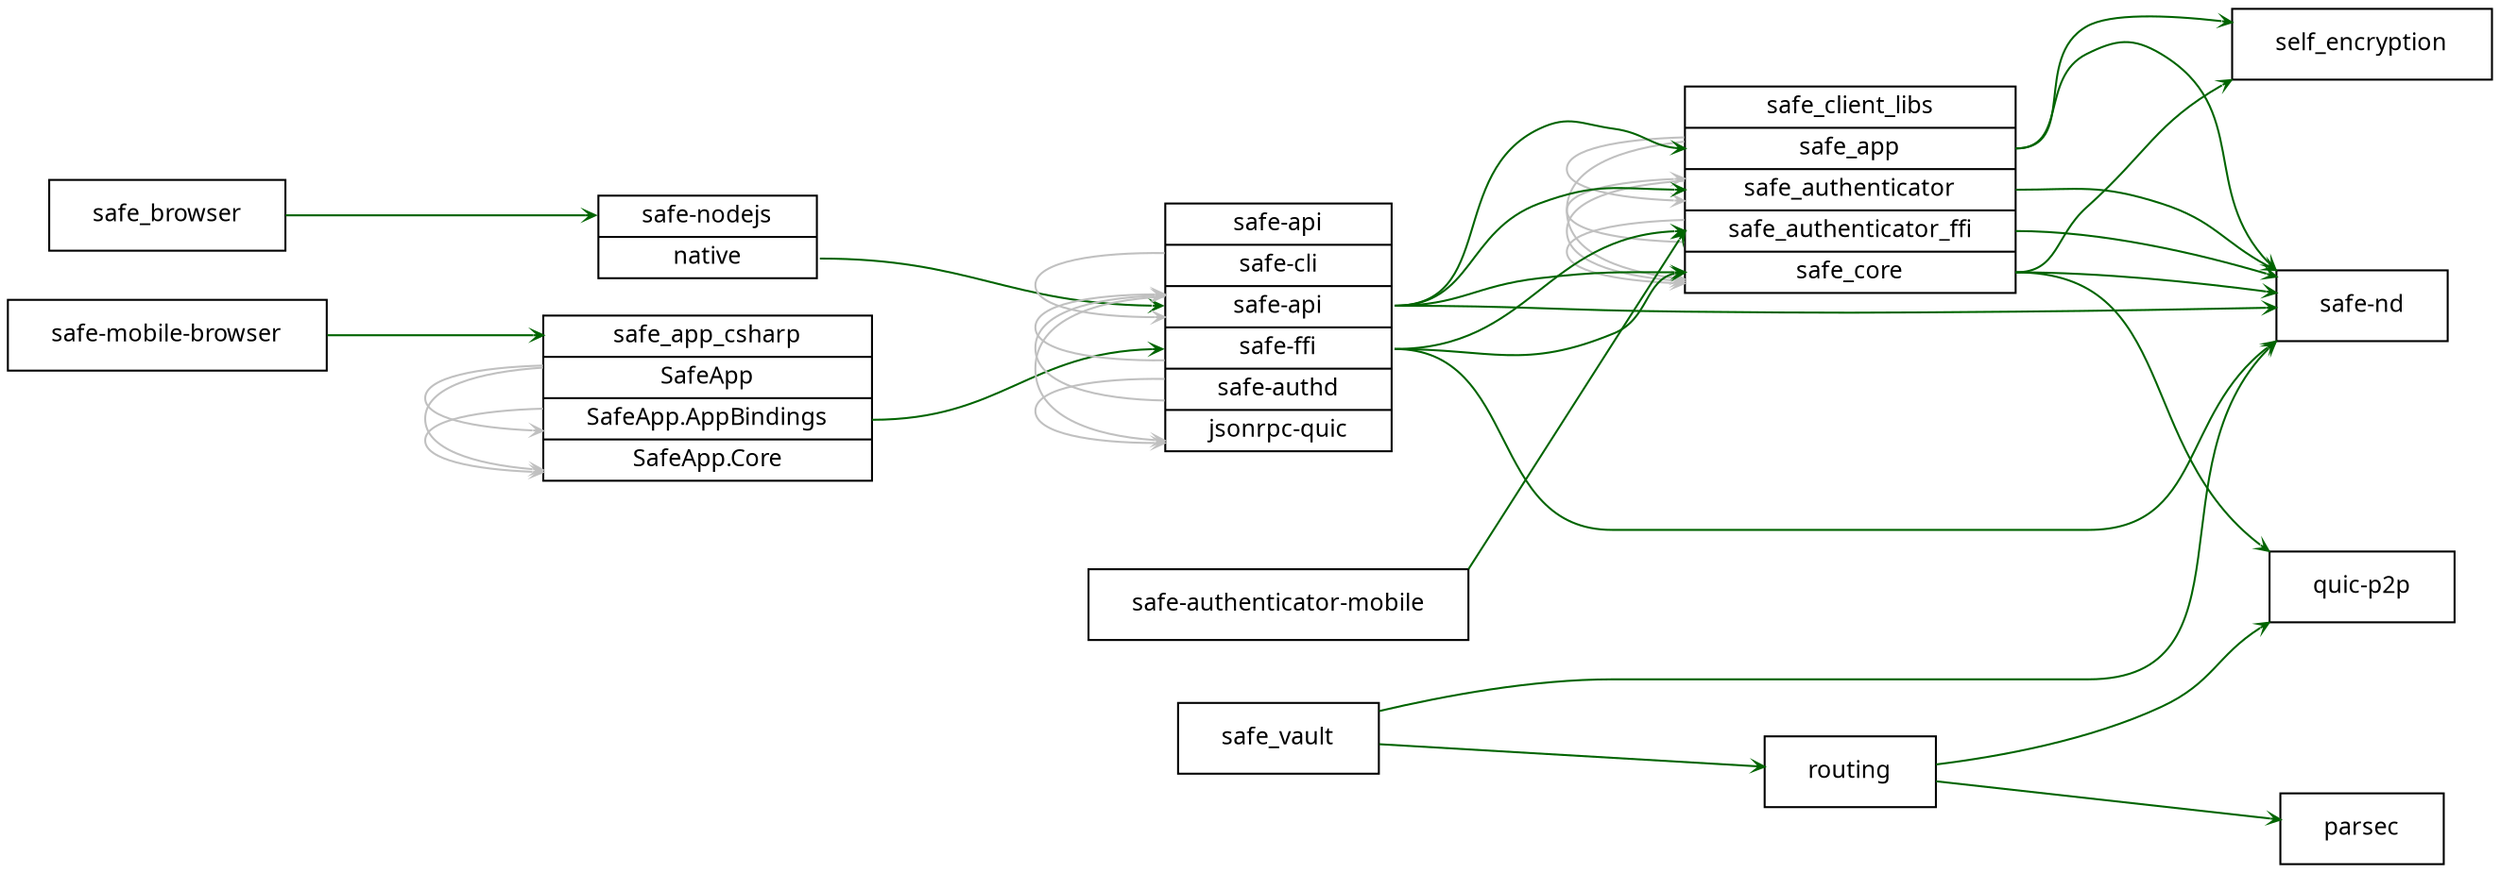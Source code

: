 digraph g {
  stylesheet = "./db.css"
  graph[
    rankdir = "LR"
    splines = "spline"
  ];
  node[
    fontsize = "12"
    margin = "0.3,0.06"
    fontname = "verdana"
    shape = "record"
  ];
  edge[
    minlen=3
    color="DarkGreen"
    arrowhead="vee"
    arrowsize=0.5
  ];

"safe-mobile-browser" [
  label = "<K_safe-mobile-browser> \N"
]

"parsec" [
  label = "<K_parsec> \N"
]

"routing" [
  label = "<K_routing> \N"
]

"safe-nd" [
  label = "<K_safe-nd> \N"
]

"safe_vault" [
  label = "<K_safe_vault> \N"
]

"safe_browser" [
  label = "<K_safe_browser> \N"
]

"quic-p2p" [
  label = "<K_quic-p2p> \N"
]

"safe-nodejs" [
  label = "<K_safe-nodejs> \N|<K_native> native"
]

"safe_app_csharp" [
  label = "<K_safe_app_csharp> \N|<K_SafeApp> SafeApp|<K_SafeApp.AppBindings> SafeApp.AppBindings|<K_SafeApp.Core> SafeApp.Core"
]

"safe_client_libs" [
  label = "<K_safe_client_libs> \N|<K_safe_app> safe_app|<K_safe_authenticator> safe_authenticator|<K_safe_authenticator_ffi> safe_authenticator_ffi|<K_safe_core> safe_core"
]

"self_encryption" [
  label = "<K_self_encryption> \N"
]

"safe-authenticator-mobile" [
  label = "<K_safe-authenticator-mobile> \N"
]

"safe-api" [
  label = "\N|<K_safe-cli> safe-cli|<K_safe-api> safe-api|<K_safe-ffi> safe-ffi|<K_safe-authd> safe-authd|<K_jsonrpc-quic> jsonrpc-quic"
]

"safe_app_csharp":"K_SafeApp.AppBindings" -> "safe_app_csharp":"K_SafeApp.Core"	[color="grey"]
"safe_app_csharp":"K_SafeApp.AppBindings" -> "safe-api":"K_safe-ffi"
"safe-mobile-browser":"K_safe-mobile-browser" -> "safe_app_csharp":"K_safe_app_csharp"
"safe_client_libs":"K_safe_app" -> "safe-nd":"K_safe-nd"
"safe_client_libs":"K_safe_app" -> "safe_client_libs":"K_safe_authenticator"	[color="grey"]
"safe_client_libs":"K_safe_app" -> "safe_client_libs":"K_safe_core"	[color="grey"]
"safe_client_libs":"K_safe_app" -> "self_encryption":"K_self_encryption"
"safe_client_libs":"K_safe_core" -> "quic-p2p":"K_quic-p2p"
"safe_client_libs":"K_safe_core" -> "safe-nd":"K_safe-nd"
"safe_client_libs":"K_safe_core" -> "self_encryption":"K_self_encryption"
"routing":"K_routing" -> "parsec":"K_parsec"
"routing":"K_routing" -> "quic-p2p":"K_quic-p2p"
"safe-api":"K_safe-authd" -> "safe-api":"K_jsonrpc-quic"	[color="grey"]
"safe-api":"K_safe-authd" -> "safe-api":"K_safe-api"	[color="grey"]
"safe_app_csharp":"K_SafeApp" -> "safe_app_csharp":"K_SafeApp.AppBindings"	[color="grey"]
"safe_app_csharp":"K_SafeApp" -> "safe_app_csharp":"K_SafeApp.Core"	[color="grey"]
"safe_browser":"K_safe_browser" -> "safe-nodejs":"K_safe-nodejs"
"safe_vault":"K_safe_vault" -> "routing":"K_routing"
"safe_vault":"K_safe_vault" -> "safe-nd":"K_safe-nd"
"safe-api":"K_safe-ffi" -> "safe-api":"K_safe-api"	[color="grey"]
"safe-api":"K_safe-ffi" -> "safe-nd":"K_safe-nd"
"safe-api":"K_safe-ffi" -> "safe_client_libs":"K_safe_authenticator_ffi"
"safe-api":"K_safe-ffi" -> "safe_client_libs":"K_safe_core"
"safe-nodejs":"K_native" -> "safe-api":"K_safe-api"
"safe_client_libs":"K_safe_authenticator" -> "safe-nd":"K_safe-nd"
"safe_client_libs":"K_safe_authenticator" -> "safe_client_libs":"K_safe_core"	[color="grey"]
"safe_client_libs":"K_safe_authenticator_ffi" -> "safe-nd":"K_safe-nd"
"safe_client_libs":"K_safe_authenticator_ffi" -> "safe_client_libs":"K_safe_authenticator"	[color="grey"]
"safe_client_libs":"K_safe_authenticator_ffi" -> "safe_client_libs":"K_safe_core"	[color="grey"]
"safe-api":"K_safe-cli" -> "safe-api":"K_safe-api"	[color="grey"]
"safe-api":"K_safe-api" -> "safe-api":"K_jsonrpc-quic"	[color="grey"]
"safe-api":"K_safe-api" -> "safe-nd":"K_safe-nd"
"safe-api":"K_safe-api" -> "safe_client_libs":"K_safe_app"
"safe-api":"K_safe-api" -> "safe_client_libs":"K_safe_authenticator"
"safe-api":"K_safe-api" -> "safe_client_libs":"K_safe_core"
"safe-authenticator-mobile":"K_safe-authenticator-mobile" -> "safe_client_libs":"K_safe_authenticator_ffi"
}
